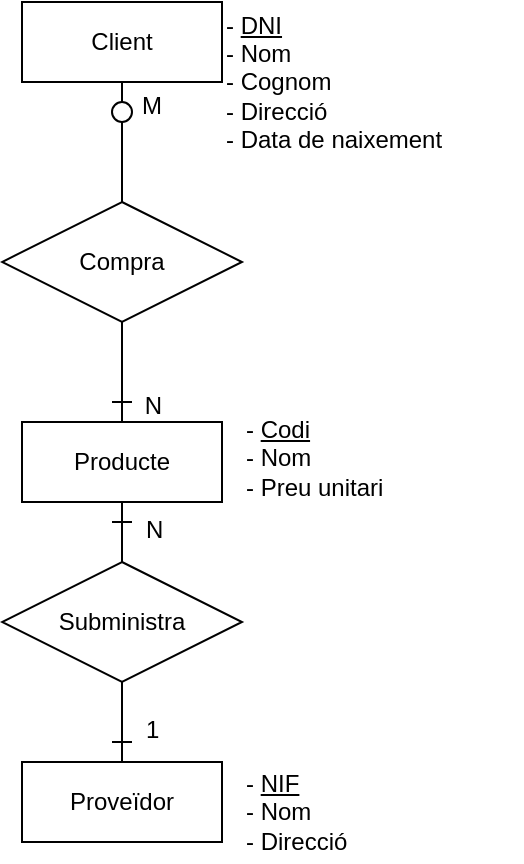 <mxfile version="20.3.2" type="device"><diagram id="R2lEEEUBdFMjLlhIrx00" name="Page-1"><mxGraphModel dx="981" dy="517" grid="1" gridSize="10" guides="1" tooltips="1" connect="1" arrows="1" fold="1" page="1" pageScale="1" pageWidth="827" pageHeight="1169" math="0" shadow="0" extFonts="Permanent Marker^https://fonts.googleapis.com/css?family=Permanent+Marker"><root><mxCell id="0"/><mxCell id="1" parent="0"/><mxCell id="sILHwEDsClFxFthWUUQc-40" style="edgeStyle=orthogonalEdgeStyle;rounded=0;orthogonalLoop=1;jettySize=auto;html=1;exitX=0.5;exitY=1;exitDx=0;exitDy=0;entryX=0.5;entryY=0;entryDx=0;entryDy=0;strokeColor=default;endArrow=none;endFill=0;startArrow=none;" parent="1" source="sILHwEDsClFxFthWUUQc-51" target="sILHwEDsClFxFthWUUQc-15" edge="1"><mxGeometry relative="1" as="geometry"/></mxCell><mxCell id="sILHwEDsClFxFthWUUQc-2" value="Client" style="whiteSpace=wrap;html=1;align=center;" parent="1" vertex="1"><mxGeometry x="290" y="80" width="100" height="40" as="geometry"/></mxCell><mxCell id="sILHwEDsClFxFthWUUQc-38" style="edgeStyle=orthogonalEdgeStyle;rounded=0;orthogonalLoop=1;jettySize=auto;html=1;exitX=0.5;exitY=0;exitDx=0;exitDy=0;entryX=0.5;entryY=1;entryDx=0;entryDy=0;strokeColor=default;endArrow=none;endFill=0;" parent="1" source="sILHwEDsClFxFthWUUQc-13" target="sILHwEDsClFxFthWUUQc-15" edge="1"><mxGeometry relative="1" as="geometry"/></mxCell><mxCell id="sILHwEDsClFxFthWUUQc-42" style="edgeStyle=orthogonalEdgeStyle;rounded=0;orthogonalLoop=1;jettySize=auto;html=1;exitX=0.5;exitY=1;exitDx=0;exitDy=0;entryX=0.5;entryY=0;entryDx=0;entryDy=0;strokeColor=default;endArrow=none;endFill=0;" parent="1" source="sILHwEDsClFxFthWUUQc-13" target="sILHwEDsClFxFthWUUQc-16" edge="1"><mxGeometry relative="1" as="geometry"/></mxCell><mxCell id="sILHwEDsClFxFthWUUQc-13" value="Producte" style="whiteSpace=wrap;html=1;align=center;" parent="1" vertex="1"><mxGeometry x="290" y="290" width="100" height="40" as="geometry"/></mxCell><mxCell id="sILHwEDsClFxFthWUUQc-43" style="edgeStyle=orthogonalEdgeStyle;rounded=0;orthogonalLoop=1;jettySize=auto;html=1;exitX=0.5;exitY=0;exitDx=0;exitDy=0;entryX=0.5;entryY=1;entryDx=0;entryDy=0;strokeColor=default;endArrow=none;endFill=0;" parent="1" source="sILHwEDsClFxFthWUUQc-14" target="sILHwEDsClFxFthWUUQc-16" edge="1"><mxGeometry relative="1" as="geometry"/></mxCell><mxCell id="sILHwEDsClFxFthWUUQc-14" value="&lt;div&gt;Proveïdor&lt;/div&gt;" style="whiteSpace=wrap;html=1;align=center;" parent="1" vertex="1"><mxGeometry x="290" y="460" width="100" height="40" as="geometry"/></mxCell><mxCell id="sILHwEDsClFxFthWUUQc-15" value="Compra" style="shape=rhombus;perimeter=rhombusPerimeter;whiteSpace=wrap;html=1;align=center;" parent="1" vertex="1"><mxGeometry x="280" y="180" width="120" height="60" as="geometry"/></mxCell><mxCell id="sILHwEDsClFxFthWUUQc-28" value="" style="endArrow=none;html=1;rounded=0;strokeColor=default;" parent="1" edge="1"><mxGeometry width="50" height="50" relative="1" as="geometry"><mxPoint x="345" y="280" as="sourcePoint"/><mxPoint x="335" y="280" as="targetPoint"/></mxGeometry></mxCell><mxCell id="sILHwEDsClFxFthWUUQc-16" value="Subministra" style="shape=rhombus;perimeter=rhombusPerimeter;whiteSpace=wrap;html=1;align=center;" parent="1" vertex="1"><mxGeometry x="280" y="360" width="120" height="60" as="geometry"/></mxCell><mxCell id="sILHwEDsClFxFthWUUQc-33" value="" style="endArrow=none;html=1;rounded=0;strokeColor=default;" parent="1" edge="1"><mxGeometry width="50" height="50" relative="1" as="geometry"><mxPoint x="335" y="340" as="sourcePoint"/><mxPoint x="345" y="340" as="targetPoint"/></mxGeometry></mxCell><mxCell id="sILHwEDsClFxFthWUUQc-34" value="" style="endArrow=none;html=1;rounded=0;strokeColor=default;" parent="1" edge="1"><mxGeometry width="50" height="50" relative="1" as="geometry"><mxPoint x="335" y="450" as="sourcePoint"/><mxPoint x="345" y="450" as="targetPoint"/></mxGeometry></mxCell><mxCell id="sILHwEDsClFxFthWUUQc-35" value="&lt;div&gt;- &lt;u&gt;DNI&lt;/u&gt;&lt;/div&gt;&lt;div&gt;- Nom&lt;u&gt;&lt;br&gt;&lt;/u&gt;&lt;/div&gt;&lt;div&gt;- Cognom&lt;/div&gt;&lt;div&gt;- Direcció&lt;/div&gt;&lt;div&gt;- Data de naixement&lt;br&gt;&lt;/div&gt;" style="text;html=1;strokeColor=none;fillColor=none;align=left;verticalAlign=middle;whiteSpace=wrap;rounded=0;imageVerticalAlign=top;perimeter=none;" parent="1" vertex="1"><mxGeometry x="390" y="80" width="140" height="80" as="geometry"/></mxCell><mxCell id="sILHwEDsClFxFthWUUQc-39" value="N" style="resizable=0;html=1;align=right;verticalAlign=bottom;fillColor=none;" parent="1" connectable="0" vertex="1"><mxGeometry x="360" y="290.004" as="geometry"/></mxCell><mxCell id="sILHwEDsClFxFthWUUQc-41" value="M" style="resizable=0;html=1;align=right;verticalAlign=bottom;fillColor=none;" parent="1" connectable="0" vertex="1"><mxGeometry x="360" y="140.004" as="geometry"/></mxCell><mxCell id="sILHwEDsClFxFthWUUQc-44" value="&lt;div&gt;- &lt;u&gt;Codi&lt;/u&gt;&lt;/div&gt;&lt;div&gt;- Nom&lt;u&gt;&lt;br&gt;&lt;/u&gt;&lt;/div&gt;&lt;div&gt;- Preu unitari&lt;br&gt;&lt;/div&gt;&lt;div&gt;&lt;br&gt;&lt;/div&gt;" style="text;html=1;strokeColor=none;fillColor=none;align=left;verticalAlign=middle;whiteSpace=wrap;rounded=0;imageVerticalAlign=top;perimeter=none;" parent="1" vertex="1"><mxGeometry x="400" y="290" width="140" height="50" as="geometry"/></mxCell><mxCell id="sILHwEDsClFxFthWUUQc-45" value="&lt;div&gt;- &lt;u&gt;NIF&lt;/u&gt;&lt;/div&gt;&lt;div&gt;- Nom&lt;/div&gt;&lt;div&gt;- Direcció&lt;/div&gt;" style="text;html=1;strokeColor=none;fillColor=none;align=left;verticalAlign=middle;whiteSpace=wrap;rounded=0;imageVerticalAlign=top;" parent="1" vertex="1"><mxGeometry x="400" y="460" width="100" height="50" as="geometry"/></mxCell><mxCell id="sILHwEDsClFxFthWUUQc-47" value="N" style="text;whiteSpace=wrap;html=1;" parent="1" vertex="1"><mxGeometry x="350" y="330" width="40" height="40" as="geometry"/></mxCell><mxCell id="sILHwEDsClFxFthWUUQc-49" value="1" style="text;whiteSpace=wrap;html=1;" parent="1" vertex="1"><mxGeometry x="350" y="430" width="40" height="40" as="geometry"/></mxCell><mxCell id="sILHwEDsClFxFthWUUQc-51" value="" style="ellipse;whiteSpace=wrap;html=1;aspect=fixed;fillColor=none;strokeColor=default;" parent="1" vertex="1"><mxGeometry x="335" y="130" width="10" height="10" as="geometry"/></mxCell><mxCell id="sILHwEDsClFxFthWUUQc-52" value="" style="edgeStyle=orthogonalEdgeStyle;rounded=0;orthogonalLoop=1;jettySize=auto;html=1;exitX=0.5;exitY=1;exitDx=0;exitDy=0;entryX=0.5;entryY=0;entryDx=0;entryDy=0;strokeColor=default;endArrow=none;endFill=0;" parent="1" source="sILHwEDsClFxFthWUUQc-2" target="sILHwEDsClFxFthWUUQc-51" edge="1"><mxGeometry relative="1" as="geometry"><mxPoint x="340" y="120" as="sourcePoint"/><mxPoint x="340" y="180" as="targetPoint"/></mxGeometry></mxCell></root></mxGraphModel></diagram></mxfile>